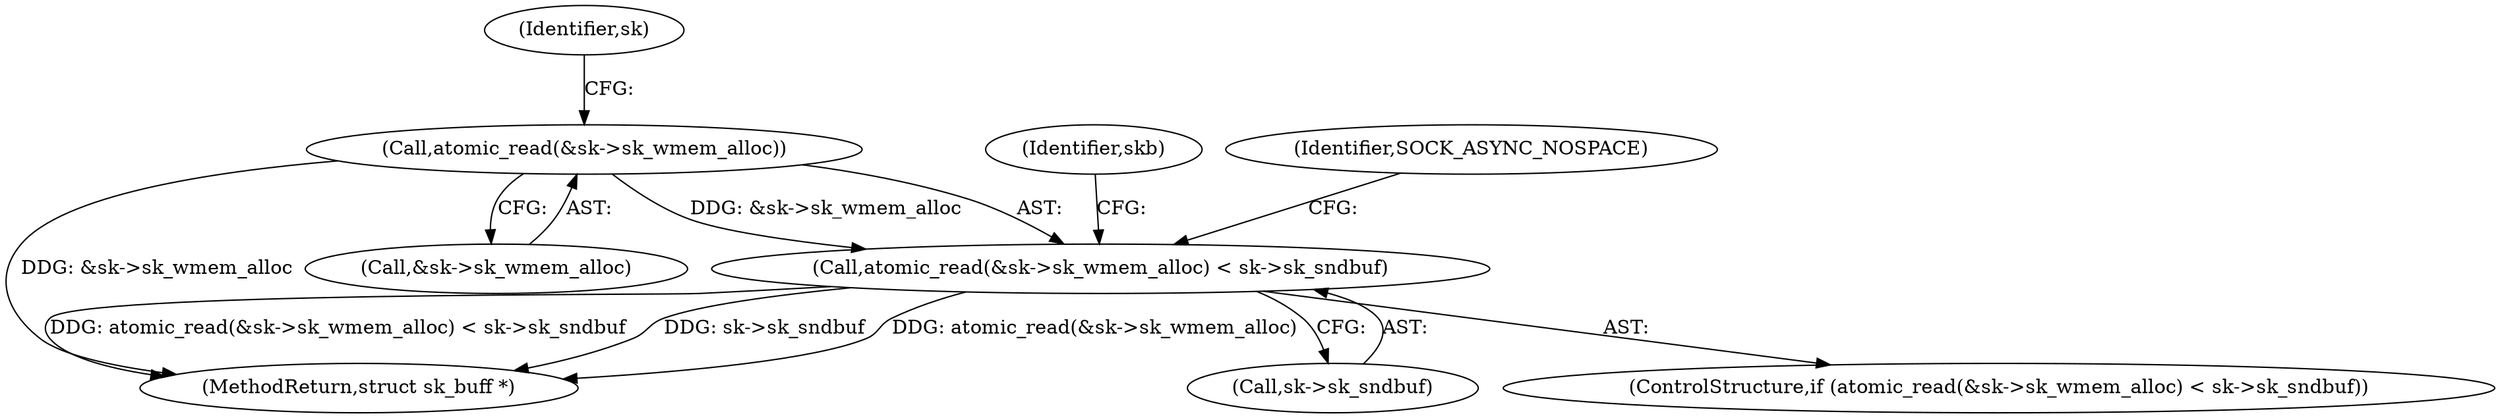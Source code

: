 digraph "0_linux_cc9b17ad29ecaa20bfe426a8d4dbfb94b13ff1cc@API" {
"1000155" [label="(Call,atomic_read(&sk->sk_wmem_alloc))"];
"1000154" [label="(Call,atomic_read(&sk->sk_wmem_alloc) < sk->sk_sndbuf)"];
"1000154" [label="(Call,atomic_read(&sk->sk_wmem_alloc) < sk->sk_sndbuf)"];
"1000153" [label="(ControlStructure,if (atomic_read(&sk->sk_wmem_alloc) < sk->sk_sndbuf))"];
"1000303" [label="(MethodReturn,struct sk_buff *)"];
"1000155" [label="(Call,atomic_read(&sk->sk_wmem_alloc))"];
"1000165" [label="(Identifier,skb)"];
"1000161" [label="(Identifier,sk)"];
"1000156" [label="(Call,&sk->sk_wmem_alloc)"];
"1000160" [label="(Call,sk->sk_sndbuf)"];
"1000254" [label="(Identifier,SOCK_ASYNC_NOSPACE)"];
"1000155" -> "1000154"  [label="AST: "];
"1000155" -> "1000156"  [label="CFG: "];
"1000156" -> "1000155"  [label="AST: "];
"1000161" -> "1000155"  [label="CFG: "];
"1000155" -> "1000303"  [label="DDG: &sk->sk_wmem_alloc"];
"1000155" -> "1000154"  [label="DDG: &sk->sk_wmem_alloc"];
"1000154" -> "1000153"  [label="AST: "];
"1000154" -> "1000160"  [label="CFG: "];
"1000160" -> "1000154"  [label="AST: "];
"1000165" -> "1000154"  [label="CFG: "];
"1000254" -> "1000154"  [label="CFG: "];
"1000154" -> "1000303"  [label="DDG: sk->sk_sndbuf"];
"1000154" -> "1000303"  [label="DDG: atomic_read(&sk->sk_wmem_alloc)"];
"1000154" -> "1000303"  [label="DDG: atomic_read(&sk->sk_wmem_alloc) < sk->sk_sndbuf"];
}
